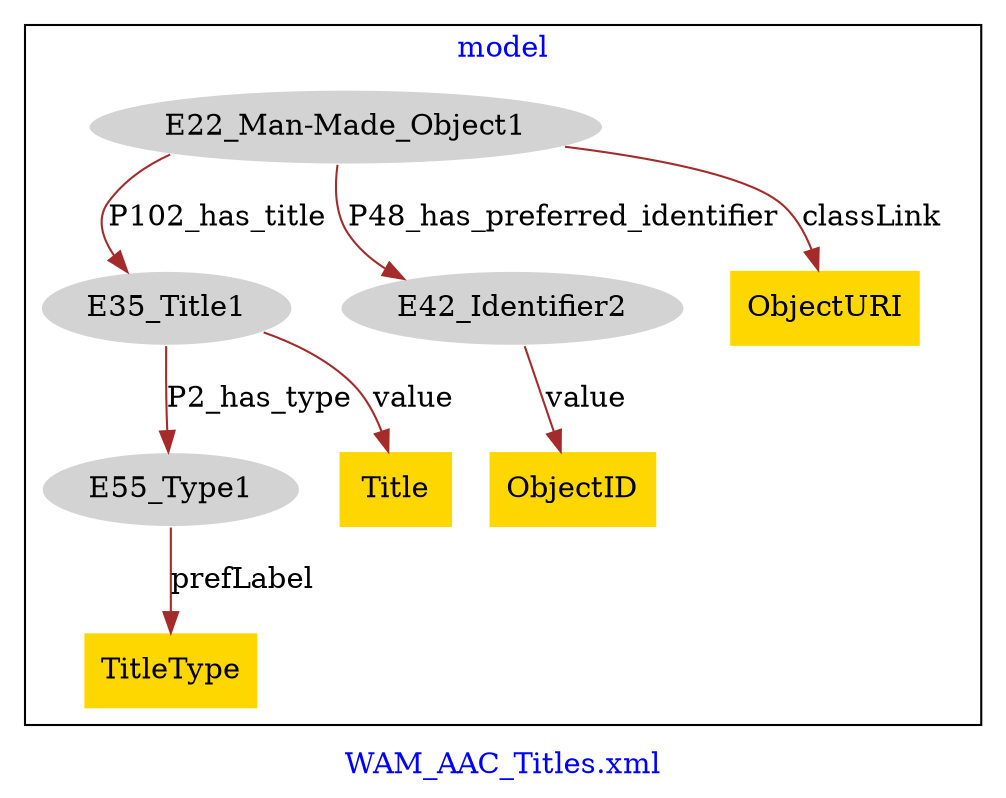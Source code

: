 digraph n0 {
fontcolor="blue"
remincross="true"
label="WAM_AAC_Titles.xml"
subgraph cluster {
label="model"
n2[style="filled",color="white",fillcolor="lightgray",label="E22_Man-Made_Object1"];
n3[style="filled",color="white",fillcolor="lightgray",label="E35_Title1"];
n4[style="filled",color="white",fillcolor="lightgray",label="E42_Identifier2"];
n5[style="filled",color="white",fillcolor="lightgray",label="E55_Type1"];
n6[shape="plaintext",style="filled",fillcolor="gold",label="ObjectID"];
n7[shape="plaintext",style="filled",fillcolor="gold",label="ObjectURI"];
n8[shape="plaintext",style="filled",fillcolor="gold",label="Title"];
n9[shape="plaintext",style="filled",fillcolor="gold",label="TitleType"];
}
n2 -> n3[color="brown",fontcolor="black",label="P102_has_title"]
n2 -> n4[color="brown",fontcolor="black",label="P48_has_preferred_identifier"]
n3 -> n5[color="brown",fontcolor="black",label="P2_has_type"]
n4 -> n6[color="brown",fontcolor="black",label="value"]
n2 -> n7[color="brown",fontcolor="black",label="classLink"]
n3 -> n8[color="brown",fontcolor="black",label="value"]
n5 -> n9[color="brown",fontcolor="black",label="prefLabel"]
}
